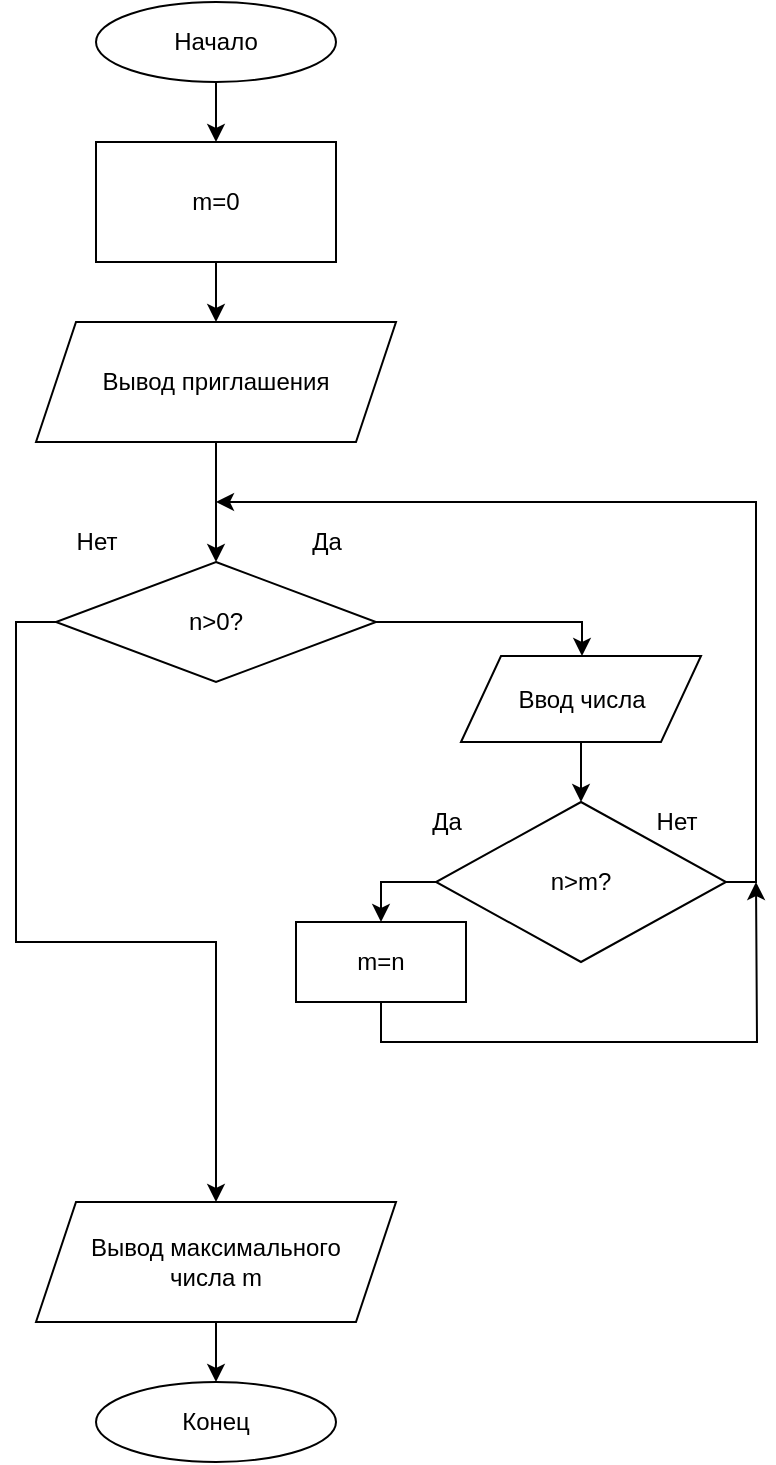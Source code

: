 <mxfile version="14.6.13" type="device"><diagram id="6a731a19-8d31-9384-78a2-239565b7b9f0" name="Page-1"><mxGraphModel dx="1092" dy="1331" grid="1" gridSize="10" guides="1" tooltips="1" connect="1" arrows="1" fold="1" page="1" pageScale="1" pageWidth="1169" pageHeight="827" background="#ffffff" math="0" shadow="0"><root><mxCell id="0"/><mxCell id="1" parent="0"/><mxCell id="NZc4HDJNSBxelqFDVV6K-67" style="edgeStyle=orthogonalEdgeStyle;rounded=0;orthogonalLoop=1;jettySize=auto;html=1;exitX=0.5;exitY=1;exitDx=0;exitDy=0;entryX=0.5;entryY=0;entryDx=0;entryDy=0;" parent="1" source="NZc4HDJNSBxelqFDVV6K-56" target="NZc4HDJNSBxelqFDVV6K-57" edge="1"><mxGeometry relative="1" as="geometry"/></mxCell><mxCell id="NZc4HDJNSBxelqFDVV6K-56" value="Начало" style="ellipse;whiteSpace=wrap;html=1;" parent="1" vertex="1"><mxGeometry x="200" y="-740" width="120" height="40" as="geometry"/></mxCell><mxCell id="NZc4HDJNSBxelqFDVV6K-68" style="edgeStyle=orthogonalEdgeStyle;rounded=0;orthogonalLoop=1;jettySize=auto;html=1;entryX=0.5;entryY=0;entryDx=0;entryDy=0;" parent="1" source="TPB0VnIscwCX5WP8mfAY-1" target="AKkBovd--O33Z4AZRkIs-1" edge="1"><mxGeometry relative="1" as="geometry"><mxPoint x="260" y="-470" as="targetPoint"/><mxPoint x="260" y="-540" as="sourcePoint"/></mxGeometry></mxCell><mxCell id="TPB0VnIscwCX5WP8mfAY-2" style="edgeStyle=orthogonalEdgeStyle;rounded=0;orthogonalLoop=1;jettySize=auto;html=1;exitX=0.5;exitY=1;exitDx=0;exitDy=0;" parent="1" source="NZc4HDJNSBxelqFDVV6K-57" target="TPB0VnIscwCX5WP8mfAY-1" edge="1"><mxGeometry relative="1" as="geometry"/></mxCell><mxCell id="NZc4HDJNSBxelqFDVV6K-57" value="&lt;div&gt;m=0&lt;/div&gt;" style="rounded=0;whiteSpace=wrap;html=1;" parent="1" vertex="1"><mxGeometry x="200" y="-670" width="120" height="60" as="geometry"/></mxCell><mxCell id="NZc4HDJNSBxelqFDVV6K-75" style="edgeStyle=orthogonalEdgeStyle;rounded=0;orthogonalLoop=1;jettySize=auto;html=1;exitX=0.5;exitY=1;exitDx=0;exitDy=0;" parent="1" source="AKkBovd--O33Z4AZRkIs-11" target="NZc4HDJNSBxelqFDVV6K-65" edge="1"><mxGeometry relative="1" as="geometry"><mxPoint x="260" y="70" as="sourcePoint"/></mxGeometry></mxCell><mxCell id="NZc4HDJNSBxelqFDVV6K-65" value="Конец" style="ellipse;whiteSpace=wrap;html=1;" parent="1" vertex="1"><mxGeometry x="200" y="-50" width="120" height="40" as="geometry"/></mxCell><mxCell id="AKkBovd--O33Z4AZRkIs-6" style="edgeStyle=orthogonalEdgeStyle;rounded=0;orthogonalLoop=1;jettySize=auto;html=1;exitX=1;exitY=0.5;exitDx=0;exitDy=0;" parent="1" source="AKkBovd--O33Z4AZRkIs-1" target="8nwDU77xzk-Odshh_mTF-1" edge="1"><mxGeometry relative="1" as="geometry"><mxPoint x="443" y="-410" as="targetPoint"/><Array as="points"><mxPoint x="443" y="-430"/></Array></mxGeometry></mxCell><mxCell id="AKkBovd--O33Z4AZRkIs-12" style="edgeStyle=orthogonalEdgeStyle;rounded=0;orthogonalLoop=1;jettySize=auto;html=1;exitX=0;exitY=0.5;exitDx=0;exitDy=0;" parent="1" source="AKkBovd--O33Z4AZRkIs-1" target="AKkBovd--O33Z4AZRkIs-11" edge="1"><mxGeometry relative="1" as="geometry"><mxPoint x="260" y="-150" as="targetPoint"/></mxGeometry></mxCell><mxCell id="AKkBovd--O33Z4AZRkIs-1" value="n&amp;gt;0?" style="rhombus;whiteSpace=wrap;html=1;" parent="1" vertex="1"><mxGeometry x="180" y="-460" width="160" height="60" as="geometry"/></mxCell><mxCell id="AKkBovd--O33Z4AZRkIs-2" value="Да" style="text;html=1;align=center;verticalAlign=middle;resizable=0;points=[];autosize=1;strokeColor=none;" parent="1" vertex="1"><mxGeometry x="300" y="-480" width="30" height="20" as="geometry"/></mxCell><mxCell id="AKkBovd--O33Z4AZRkIs-3" value="Нет" style="text;html=1;align=center;verticalAlign=middle;resizable=0;points=[];autosize=1;strokeColor=none;" parent="1" vertex="1"><mxGeometry x="180" y="-480" width="40" height="20" as="geometry"/></mxCell><mxCell id="AKkBovd--O33Z4AZRkIs-10" style="edgeStyle=orthogonalEdgeStyle;rounded=0;orthogonalLoop=1;jettySize=auto;html=1;exitX=1;exitY=0.5;exitDx=0;exitDy=0;" parent="1" source="TPB0VnIscwCX5WP8mfAY-3" edge="1"><mxGeometry relative="1" as="geometry"><mxPoint x="260" y="-490" as="targetPoint"/><Array as="points"><mxPoint x="530" y="-300"/><mxPoint x="530" y="-490"/></Array></mxGeometry></mxCell><mxCell id="TPB0VnIscwCX5WP8mfAY-9" style="edgeStyle=orthogonalEdgeStyle;rounded=0;orthogonalLoop=1;jettySize=auto;html=1;exitX=0.5;exitY=1;exitDx=0;exitDy=0;" parent="1" source="AKkBovd--O33Z4AZRkIs-8" edge="1"><mxGeometry relative="1" as="geometry"><mxPoint x="530" y="-300" as="targetPoint"/></mxGeometry></mxCell><mxCell id="AKkBovd--O33Z4AZRkIs-8" value="m=n" style="rounded=0;whiteSpace=wrap;html=1;" parent="1" vertex="1"><mxGeometry x="300" y="-280" width="85" height="40" as="geometry"/></mxCell><mxCell id="AKkBovd--O33Z4AZRkIs-11" value="Вывод максимального &lt;br&gt;числа m" style="shape=parallelogram;perimeter=parallelogramPerimeter;whiteSpace=wrap;html=1;fixedSize=1;" parent="1" vertex="1"><mxGeometry x="170" y="-140" width="180" height="60" as="geometry"/></mxCell><mxCell id="TPB0VnIscwCX5WP8mfAY-1" value="Вывод приглашения" style="shape=parallelogram;perimeter=parallelogramPerimeter;whiteSpace=wrap;html=1;fixedSize=1;" parent="1" vertex="1"><mxGeometry x="170" y="-580" width="180" height="60" as="geometry"/></mxCell><mxCell id="TPB0VnIscwCX5WP8mfAY-8" style="edgeStyle=orthogonalEdgeStyle;rounded=0;orthogonalLoop=1;jettySize=auto;html=1;exitX=0;exitY=0.5;exitDx=0;exitDy=0;" parent="1" source="TPB0VnIscwCX5WP8mfAY-3" target="AKkBovd--O33Z4AZRkIs-8" edge="1"><mxGeometry relative="1" as="geometry"/></mxCell><mxCell id="TPB0VnIscwCX5WP8mfAY-3" value="n&amp;gt;m?" style="rhombus;whiteSpace=wrap;html=1;" parent="1" vertex="1"><mxGeometry x="370" y="-340" width="145" height="80" as="geometry"/></mxCell><mxCell id="TPB0VnIscwCX5WP8mfAY-4" value="Да" style="text;html=1;align=center;verticalAlign=middle;resizable=0;points=[];autosize=1;strokeColor=none;" parent="1" vertex="1"><mxGeometry x="360" y="-340" width="30" height="20" as="geometry"/></mxCell><mxCell id="TPB0VnIscwCX5WP8mfAY-5" value="Нет" style="text;html=1;align=center;verticalAlign=middle;resizable=0;points=[];autosize=1;strokeColor=none;" parent="1" vertex="1"><mxGeometry x="470" y="-340" width="40" height="20" as="geometry"/></mxCell><mxCell id="8nwDU77xzk-Odshh_mTF-2" style="edgeStyle=orthogonalEdgeStyle;rounded=0;orthogonalLoop=1;jettySize=auto;html=1;exitX=0.5;exitY=1;exitDx=0;exitDy=0;entryX=0.5;entryY=0;entryDx=0;entryDy=0;" edge="1" parent="1" source="8nwDU77xzk-Odshh_mTF-1" target="TPB0VnIscwCX5WP8mfAY-3"><mxGeometry relative="1" as="geometry"/></mxCell><mxCell id="8nwDU77xzk-Odshh_mTF-1" value="Ввод числа" style="shape=parallelogram;perimeter=parallelogramPerimeter;whiteSpace=wrap;html=1;fixedSize=1;" vertex="1" parent="1"><mxGeometry x="382.5" y="-413" width="120" height="43" as="geometry"/></mxCell></root></mxGraphModel></diagram></mxfile>